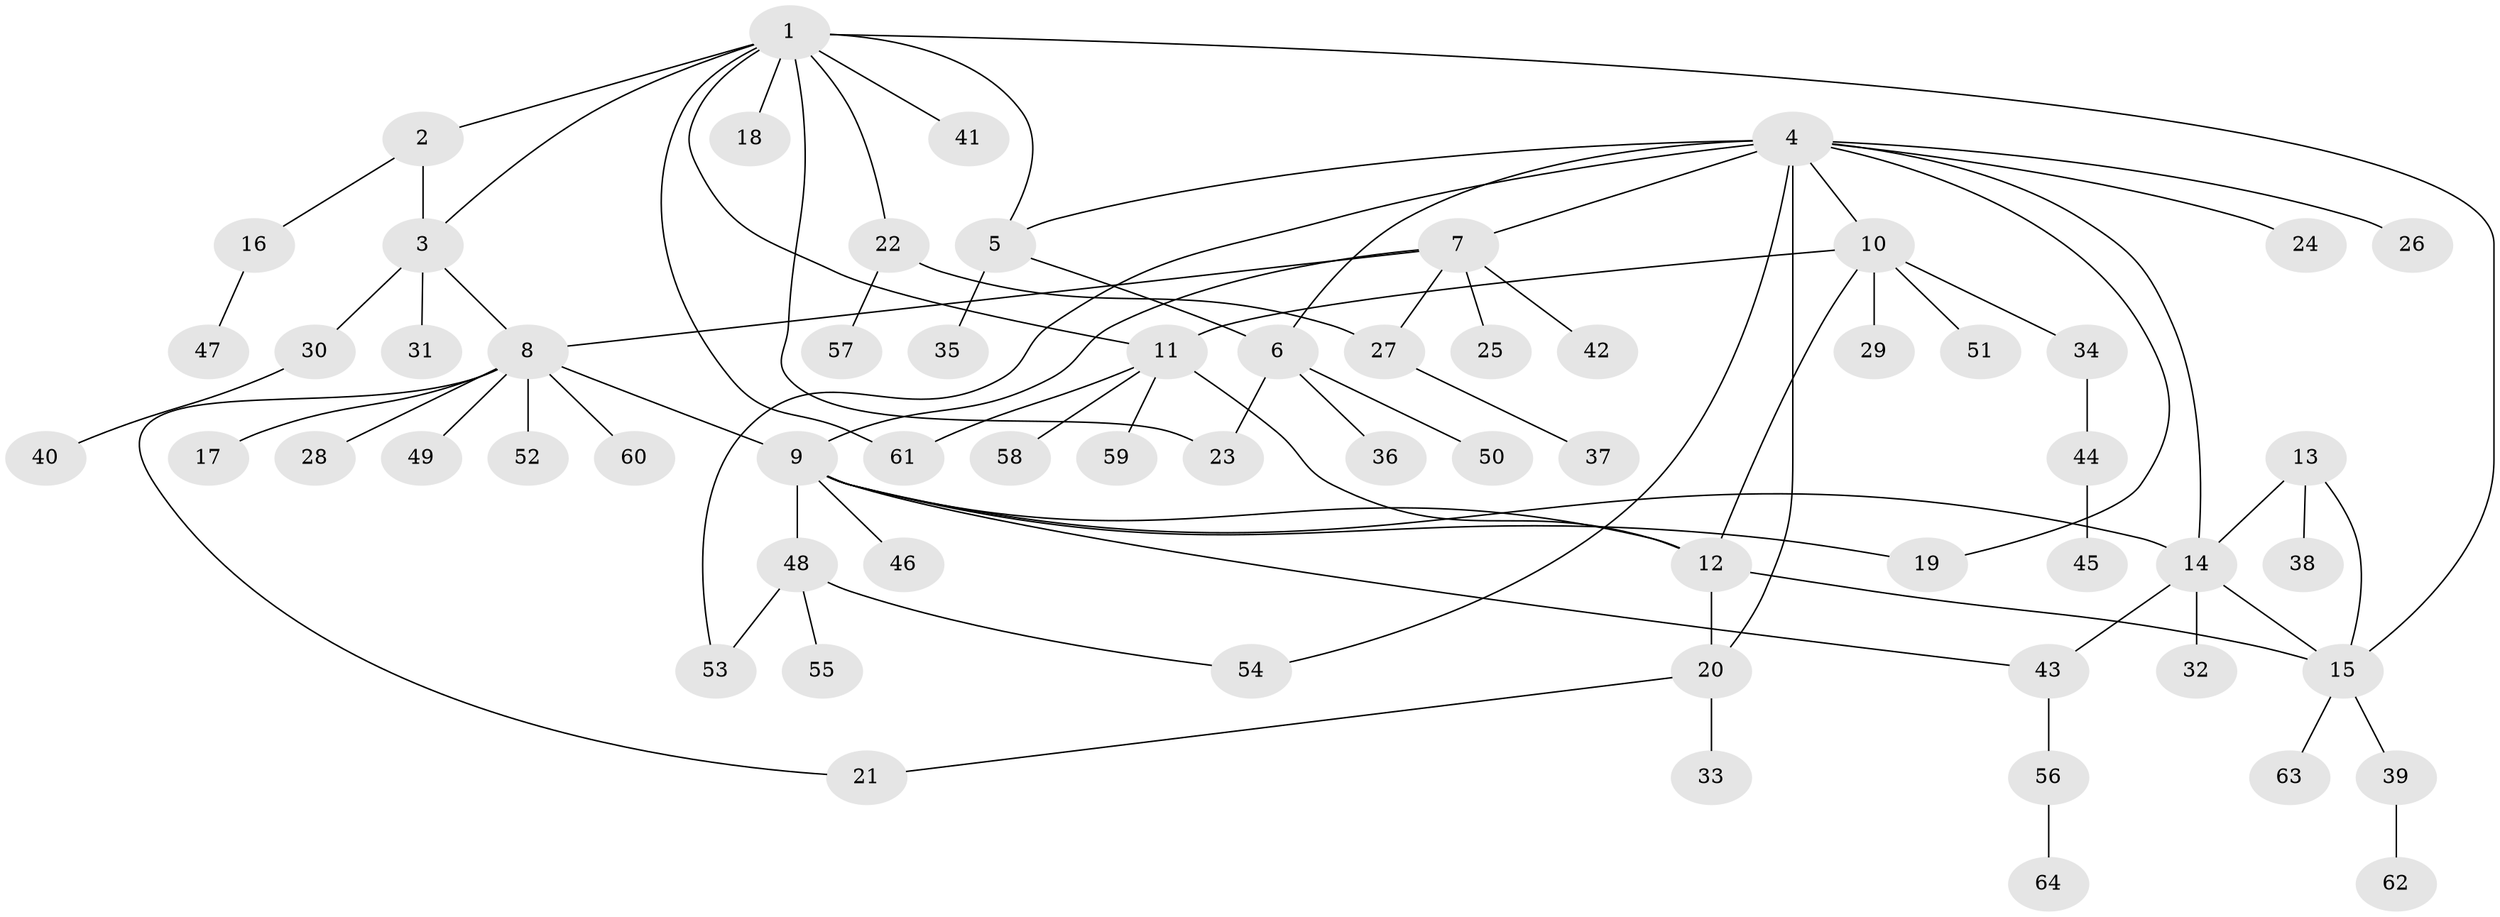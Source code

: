 // Generated by graph-tools (version 1.1) at 2025/02/03/09/25 03:02:40]
// undirected, 64 vertices, 83 edges
graph export_dot {
graph [start="1"]
  node [color=gray90,style=filled];
  1;
  2;
  3;
  4;
  5;
  6;
  7;
  8;
  9;
  10;
  11;
  12;
  13;
  14;
  15;
  16;
  17;
  18;
  19;
  20;
  21;
  22;
  23;
  24;
  25;
  26;
  27;
  28;
  29;
  30;
  31;
  32;
  33;
  34;
  35;
  36;
  37;
  38;
  39;
  40;
  41;
  42;
  43;
  44;
  45;
  46;
  47;
  48;
  49;
  50;
  51;
  52;
  53;
  54;
  55;
  56;
  57;
  58;
  59;
  60;
  61;
  62;
  63;
  64;
  1 -- 2;
  1 -- 3;
  1 -- 5;
  1 -- 11;
  1 -- 15;
  1 -- 18;
  1 -- 22;
  1 -- 23;
  1 -- 41;
  1 -- 61;
  2 -- 3;
  2 -- 16;
  3 -- 8;
  3 -- 30;
  3 -- 31;
  4 -- 5;
  4 -- 6;
  4 -- 7;
  4 -- 10;
  4 -- 14;
  4 -- 19;
  4 -- 20;
  4 -- 24;
  4 -- 26;
  4 -- 53;
  4 -- 54;
  5 -- 6;
  5 -- 35;
  6 -- 23;
  6 -- 36;
  6 -- 50;
  7 -- 8;
  7 -- 9;
  7 -- 25;
  7 -- 27;
  7 -- 42;
  8 -- 9;
  8 -- 17;
  8 -- 21;
  8 -- 28;
  8 -- 49;
  8 -- 52;
  8 -- 60;
  9 -- 12;
  9 -- 14;
  9 -- 19;
  9 -- 43;
  9 -- 46;
  9 -- 48;
  10 -- 11;
  10 -- 12;
  10 -- 29;
  10 -- 34;
  10 -- 51;
  11 -- 12;
  11 -- 58;
  11 -- 59;
  11 -- 61;
  12 -- 15;
  12 -- 20;
  13 -- 14;
  13 -- 15;
  13 -- 38;
  14 -- 15;
  14 -- 32;
  14 -- 43;
  15 -- 39;
  15 -- 63;
  16 -- 47;
  20 -- 21;
  20 -- 33;
  22 -- 27;
  22 -- 57;
  27 -- 37;
  30 -- 40;
  34 -- 44;
  39 -- 62;
  43 -- 56;
  44 -- 45;
  48 -- 53;
  48 -- 54;
  48 -- 55;
  56 -- 64;
}
